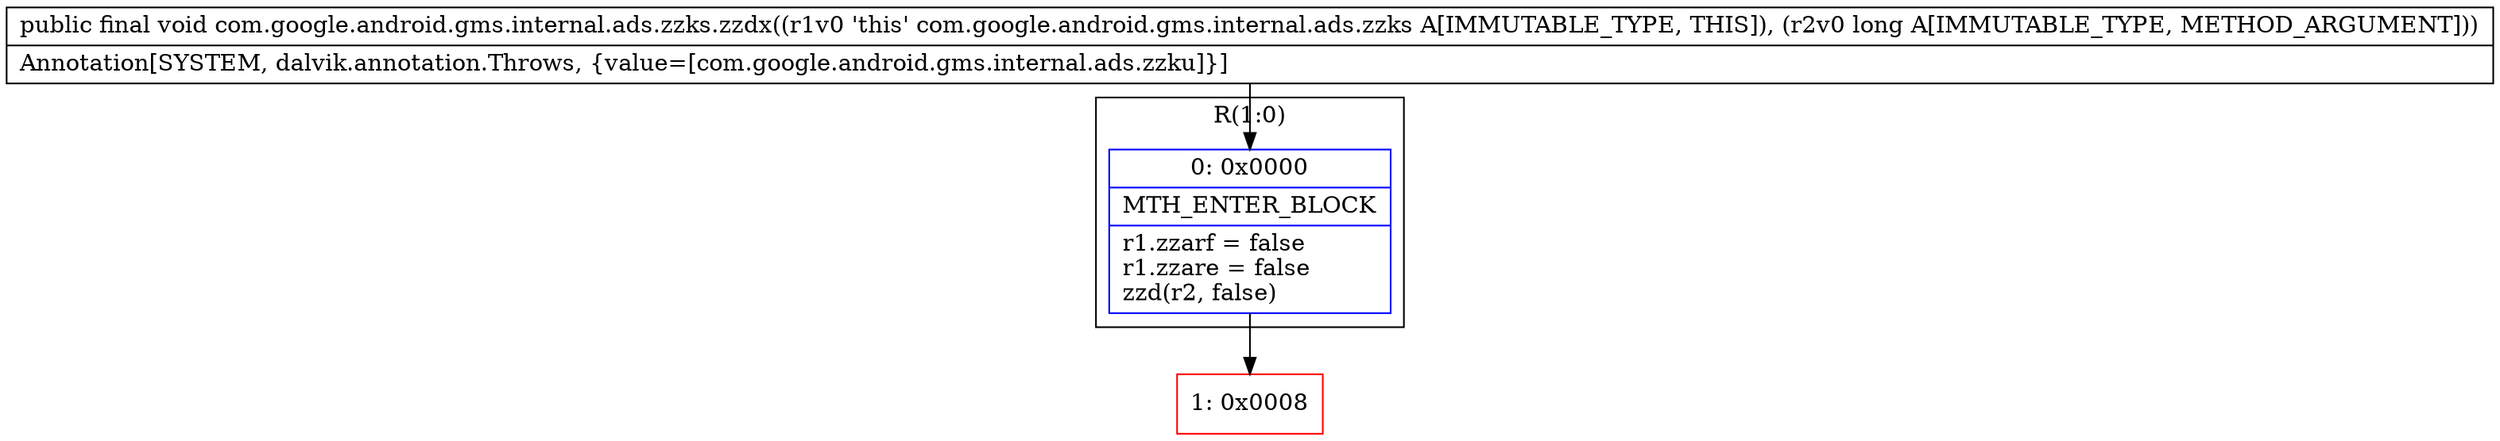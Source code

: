 digraph "CFG forcom.google.android.gms.internal.ads.zzks.zzdx(J)V" {
subgraph cluster_Region_1946388364 {
label = "R(1:0)";
node [shape=record,color=blue];
Node_0 [shape=record,label="{0\:\ 0x0000|MTH_ENTER_BLOCK\l|r1.zzarf = false\lr1.zzare = false\lzzd(r2, false)\l}"];
}
Node_1 [shape=record,color=red,label="{1\:\ 0x0008}"];
MethodNode[shape=record,label="{public final void com.google.android.gms.internal.ads.zzks.zzdx((r1v0 'this' com.google.android.gms.internal.ads.zzks A[IMMUTABLE_TYPE, THIS]), (r2v0 long A[IMMUTABLE_TYPE, METHOD_ARGUMENT]))  | Annotation[SYSTEM, dalvik.annotation.Throws, \{value=[com.google.android.gms.internal.ads.zzku]\}]\l}"];
MethodNode -> Node_0;
Node_0 -> Node_1;
}

